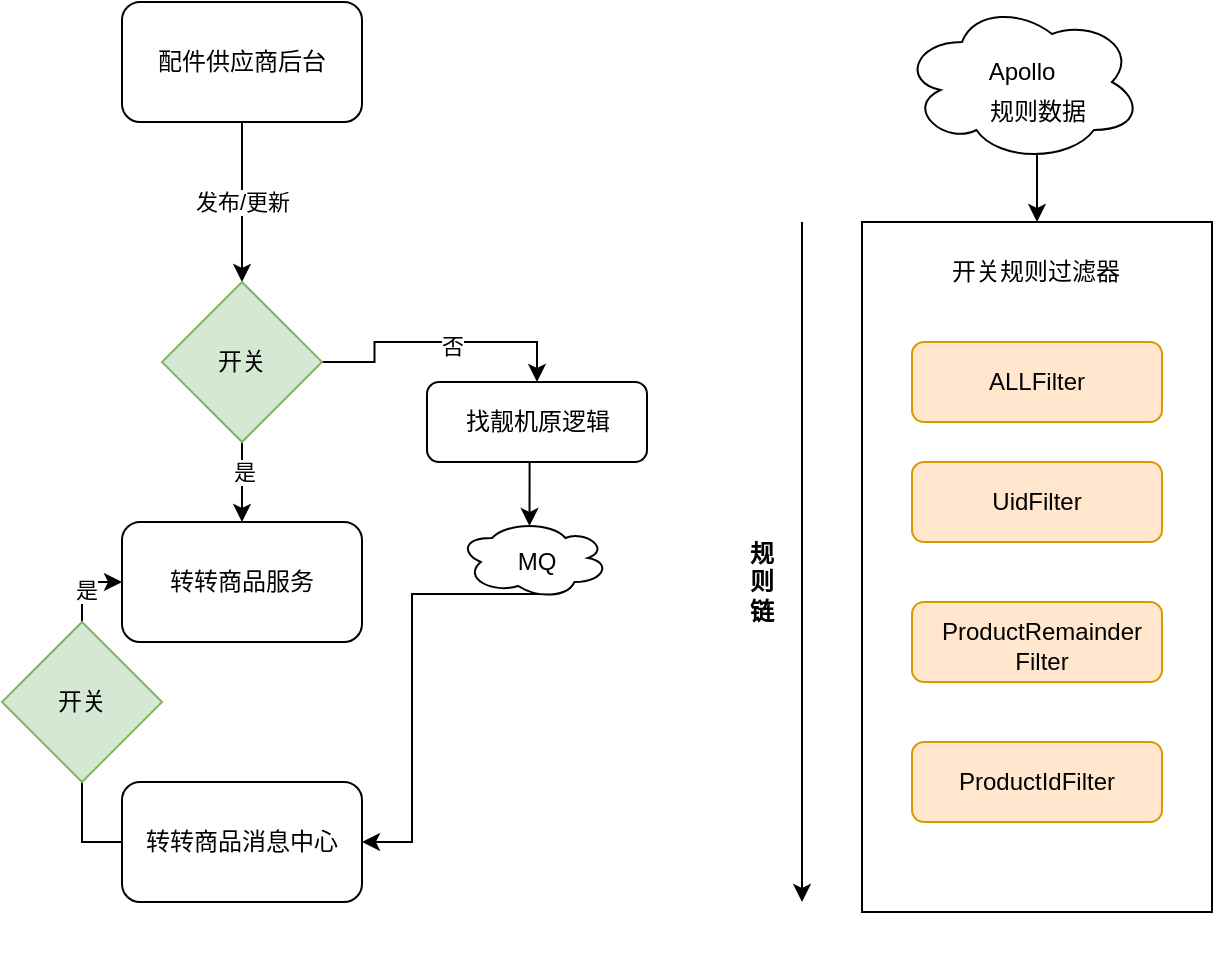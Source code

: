 <mxfile version="13.7.9" type="device"><diagram id="K0S7EQafLvmGkSW9dXVn" name="第 1 页"><mxGraphModel dx="1298" dy="850" grid="1" gridSize="10" guides="1" tooltips="1" connect="1" arrows="1" fold="1" page="1" pageScale="1" pageWidth="827" pageHeight="1169" math="0" shadow="0"><root><mxCell id="0"/><mxCell id="1" parent="0"/><mxCell id="QQrARJtt0WoOy5QBdoz5-15" style="edgeStyle=orthogonalEdgeStyle;rounded=0;orthogonalLoop=1;jettySize=auto;html=1;exitX=0.4;exitY=0.1;exitDx=0;exitDy=0;exitPerimeter=0;entryX=1;entryY=0.5;entryDx=0;entryDy=0;" edge="1" parent="1" source="QQrARJtt0WoOy5QBdoz5-1" target="gvhaKtW5skfPfgcZNRXH-17"><mxGeometry relative="1" as="geometry"/></mxCell><mxCell id="QQrARJtt0WoOy5QBdoz5-1" value="MQ" style="ellipse;shape=cloud;whiteSpace=wrap;html=1;rounded=0;direction=west;" vertex="1" parent="1"><mxGeometry x="350" y="510" width="75" height="40" as="geometry"/></mxCell><mxCell id="gvhaKtW5skfPfgcZNRXH-2" value="配件供应商后台" style="rounded=1;whiteSpace=wrap;html=1;align=center;" parent="1" vertex="1"><mxGeometry x="180" y="250" width="120" height="60" as="geometry"/></mxCell><mxCell id="gvhaKtW5skfPfgcZNRXH-4" value="转转商品服务" style="whiteSpace=wrap;html=1;rounded=1;" parent="1" vertex="1"><mxGeometry x="180" y="510" width="120" height="60" as="geometry"/></mxCell><mxCell id="gvhaKtW5skfPfgcZNRXH-13" value="发布/更新" style="edgeStyle=orthogonalEdgeStyle;rounded=0;orthogonalLoop=1;jettySize=auto;html=1;" parent="1" source="gvhaKtW5skfPfgcZNRXH-2" target="gvhaKtW5skfPfgcZNRXH-20" edge="1"><mxGeometry relative="1" as="geometry"><mxPoint x="240" y="330" as="sourcePoint"/><mxPoint x="240" y="400" as="targetPoint"/></mxGeometry></mxCell><mxCell id="gvhaKtW5skfPfgcZNRXH-26" style="edgeStyle=orthogonalEdgeStyle;rounded=0;orthogonalLoop=1;jettySize=auto;html=1;exitX=0;exitY=0.5;exitDx=0;exitDy=0;entryX=0;entryY=0.5;entryDx=0;entryDy=0;" parent="1" source="gvhaKtW5skfPfgcZNRXH-17" target="gvhaKtW5skfPfgcZNRXH-4" edge="1"><mxGeometry relative="1" as="geometry"/></mxCell><mxCell id="QQrARJtt0WoOy5QBdoz5-28" value="是" style="edgeLabel;html=1;align=center;verticalAlign=middle;resizable=0;points=[];" vertex="1" connectable="0" parent="gvhaKtW5skfPfgcZNRXH-26"><mxGeometry x="0.718" y="-2" relative="1" as="geometry"><mxPoint as="offset"/></mxGeometry></mxCell><mxCell id="gvhaKtW5skfPfgcZNRXH-17" value="转转商品消息中心" style="rounded=1;whiteSpace=wrap;html=1;align=center;" parent="1" vertex="1"><mxGeometry x="180" y="640" width="120" height="60" as="geometry"/></mxCell><mxCell id="gvhaKtW5skfPfgcZNRXH-21" value="" style="edgeStyle=orthogonalEdgeStyle;rounded=0;orthogonalLoop=1;jettySize=auto;html=1;" parent="1" source="gvhaKtW5skfPfgcZNRXH-20" target="gvhaKtW5skfPfgcZNRXH-4" edge="1"><mxGeometry relative="1" as="geometry"/></mxCell><mxCell id="gvhaKtW5skfPfgcZNRXH-23" value="是" style="edgeLabel;html=1;align=center;verticalAlign=middle;resizable=0;points=[];" parent="gvhaKtW5skfPfgcZNRXH-21" vertex="1" connectable="0"><mxGeometry x="-0.28" y="1" relative="1" as="geometry"><mxPoint as="offset"/></mxGeometry></mxCell><mxCell id="QQrARJtt0WoOy5QBdoz5-37" style="edgeStyle=orthogonalEdgeStyle;rounded=0;orthogonalLoop=1;jettySize=auto;html=1;exitX=1;exitY=0.5;exitDx=0;exitDy=0;entryX=0.5;entryY=0;entryDx=0;entryDy=0;" edge="1" parent="1" source="gvhaKtW5skfPfgcZNRXH-20" target="QQrARJtt0WoOy5QBdoz5-35"><mxGeometry relative="1" as="geometry"/></mxCell><mxCell id="QQrARJtt0WoOy5QBdoz5-39" value="否" style="edgeLabel;html=1;align=center;verticalAlign=middle;resizable=0;points=[];" vertex="1" connectable="0" parent="QQrARJtt0WoOy5QBdoz5-37"><mxGeometry x="0.082" y="-2" relative="1" as="geometry"><mxPoint as="offset"/></mxGeometry></mxCell><mxCell id="gvhaKtW5skfPfgcZNRXH-20" value="开关" style="rhombus;whiteSpace=wrap;html=1;align=center;fillColor=#d5e8d4;strokeColor=#82b366;" parent="1" vertex="1"><mxGeometry x="200" y="390" width="80" height="80" as="geometry"/></mxCell><mxCell id="gvhaKtW5skfPfgcZNRXH-27" value="开关" style="rhombus;whiteSpace=wrap;html=1;align=center;fillColor=#d5e8d4;strokeColor=#82b366;" parent="1" vertex="1"><mxGeometry x="120" y="560" width="80" height="80" as="geometry"/></mxCell><mxCell id="gvhaKtW5skfPfgcZNRXH-38" value="" style="group;fillColor=#ffe6cc;strokeColor=#d79b00;" parent="1" vertex="1" connectable="0"><mxGeometry x="550" y="360" width="175" height="345" as="geometry"/></mxCell><mxCell id="gvhaKtW5skfPfgcZNRXH-28" value="" style="rounded=0;whiteSpace=wrap;html=1;align=center;" parent="gvhaKtW5skfPfgcZNRXH-38" vertex="1"><mxGeometry width="175" height="345" as="geometry"/></mxCell><mxCell id="gvhaKtW5skfPfgcZNRXH-31" value="开关规则过滤器" style="text;html=1;strokeColor=none;fillColor=none;align=center;verticalAlign=middle;whiteSpace=wrap;rounded=0;" parent="gvhaKtW5skfPfgcZNRXH-38" vertex="1"><mxGeometry x="30.42" y="10" width="114.17" height="30" as="geometry"/></mxCell><mxCell id="QQrARJtt0WoOy5QBdoz5-16" value="ProductIdFilter" style="rounded=1;whiteSpace=wrap;html=1;fillColor=#ffe6cc;strokeColor=#d79b00;" vertex="1" parent="gvhaKtW5skfPfgcZNRXH-38"><mxGeometry x="25.01" y="260" width="125" height="40" as="geometry"/></mxCell><mxCell id="QQrARJtt0WoOy5QBdoz5-17" value="UidFilter" style="rounded=1;whiteSpace=wrap;html=1;fillColor=#ffe6cc;strokeColor=#d79b00;" vertex="1" parent="gvhaKtW5skfPfgcZNRXH-38"><mxGeometry x="25" y="120" width="125" height="40" as="geometry"/></mxCell><mxCell id="QQrARJtt0WoOy5QBdoz5-18" value="ALLFilter" style="rounded=1;whiteSpace=wrap;html=1;fillColor=#ffe6cc;strokeColor=#d79b00;" vertex="1" parent="gvhaKtW5skfPfgcZNRXH-38"><mxGeometry x="25.0" y="60" width="125" height="40" as="geometry"/></mxCell><mxCell id="QQrARJtt0WoOy5QBdoz5-22" value="" style="rounded=1;whiteSpace=wrap;html=1;fillColor=#ffe6cc;strokeColor=#d79b00;" vertex="1" parent="gvhaKtW5skfPfgcZNRXH-38"><mxGeometry x="25.0" y="190" width="125" height="40" as="geometry"/></mxCell><mxCell id="QQrARJtt0WoOy5QBdoz5-31" value="" style="group" vertex="1" connectable="0" parent="gvhaKtW5skfPfgcZNRXH-38"><mxGeometry x="34.59" y="190" width="110" height="40" as="geometry"/></mxCell><mxCell id="QQrARJtt0WoOy5QBdoz5-29" value="ProductRemainder" style="text;html=1;strokeColor=none;fillColor=none;align=center;verticalAlign=middle;whiteSpace=wrap;rounded=0;" vertex="1" parent="QQrARJtt0WoOy5QBdoz5-31"><mxGeometry width="110" height="30" as="geometry"/></mxCell><mxCell id="QQrARJtt0WoOy5QBdoz5-30" value="Filter" style="text;html=1;strokeColor=none;fillColor=none;align=center;verticalAlign=middle;whiteSpace=wrap;rounded=0;" vertex="1" parent="QQrARJtt0WoOy5QBdoz5-31"><mxGeometry x="35" y="20" width="40" height="20" as="geometry"/></mxCell><mxCell id="QQrARJtt0WoOy5QBdoz5-19" value="" style="endArrow=classic;html=1;" edge="1" parent="1"><mxGeometry width="50" height="50" relative="1" as="geometry"><mxPoint x="520" y="360" as="sourcePoint"/><mxPoint x="520" y="700" as="targetPoint"/></mxGeometry></mxCell><mxCell id="QQrARJtt0WoOy5QBdoz5-20" value="&lt;b&gt;规则链&lt;/b&gt;" style="text;html=1;strokeColor=none;fillColor=none;align=center;verticalAlign=middle;whiteSpace=wrap;rounded=0;" vertex="1" parent="1"><mxGeometry x="490" y="348.75" width="20" height="382.5" as="geometry"/></mxCell><mxCell id="QQrARJtt0WoOy5QBdoz5-25" style="edgeStyle=orthogonalEdgeStyle;rounded=0;orthogonalLoop=1;jettySize=auto;html=1;exitX=0.55;exitY=0.95;exitDx=0;exitDy=0;exitPerimeter=0;entryX=0.5;entryY=0;entryDx=0;entryDy=0;" edge="1" parent="1" source="QQrARJtt0WoOy5QBdoz5-24" target="gvhaKtW5skfPfgcZNRXH-28"><mxGeometry relative="1" as="geometry"/></mxCell><mxCell id="QQrARJtt0WoOy5QBdoz5-24" value="" style="ellipse;shape=cloud;whiteSpace=wrap;html=1;rounded=0;" vertex="1" parent="1"><mxGeometry x="570" y="250" width="120" height="80" as="geometry"/></mxCell><mxCell id="QQrARJtt0WoOy5QBdoz5-26" value="规则数据" style="text;html=1;strokeColor=none;fillColor=none;align=center;verticalAlign=middle;whiteSpace=wrap;rounded=0;" vertex="1" parent="1"><mxGeometry x="592.5" y="290" width="90" height="30" as="geometry"/></mxCell><mxCell id="QQrARJtt0WoOy5QBdoz5-27" value="Apollo" style="text;html=1;strokeColor=none;fillColor=none;align=center;verticalAlign=middle;whiteSpace=wrap;rounded=0;" vertex="1" parent="1"><mxGeometry x="600" y="270" width="60" height="30" as="geometry"/></mxCell><mxCell id="QQrARJtt0WoOy5QBdoz5-38" style="edgeStyle=orthogonalEdgeStyle;rounded=0;orthogonalLoop=1;jettySize=auto;html=1;exitX=0.5;exitY=1;exitDx=0;exitDy=0;entryX=0.55;entryY=0.95;entryDx=0;entryDy=0;entryPerimeter=0;" edge="1" parent="1" source="QQrARJtt0WoOy5QBdoz5-35" target="QQrARJtt0WoOy5QBdoz5-1"><mxGeometry relative="1" as="geometry"/></mxCell><mxCell id="QQrARJtt0WoOy5QBdoz5-35" value="找靓机原逻辑" style="rounded=1;whiteSpace=wrap;html=1;" vertex="1" parent="1"><mxGeometry x="332.5" y="440" width="110" height="40" as="geometry"/></mxCell></root></mxGraphModel></diagram></mxfile>